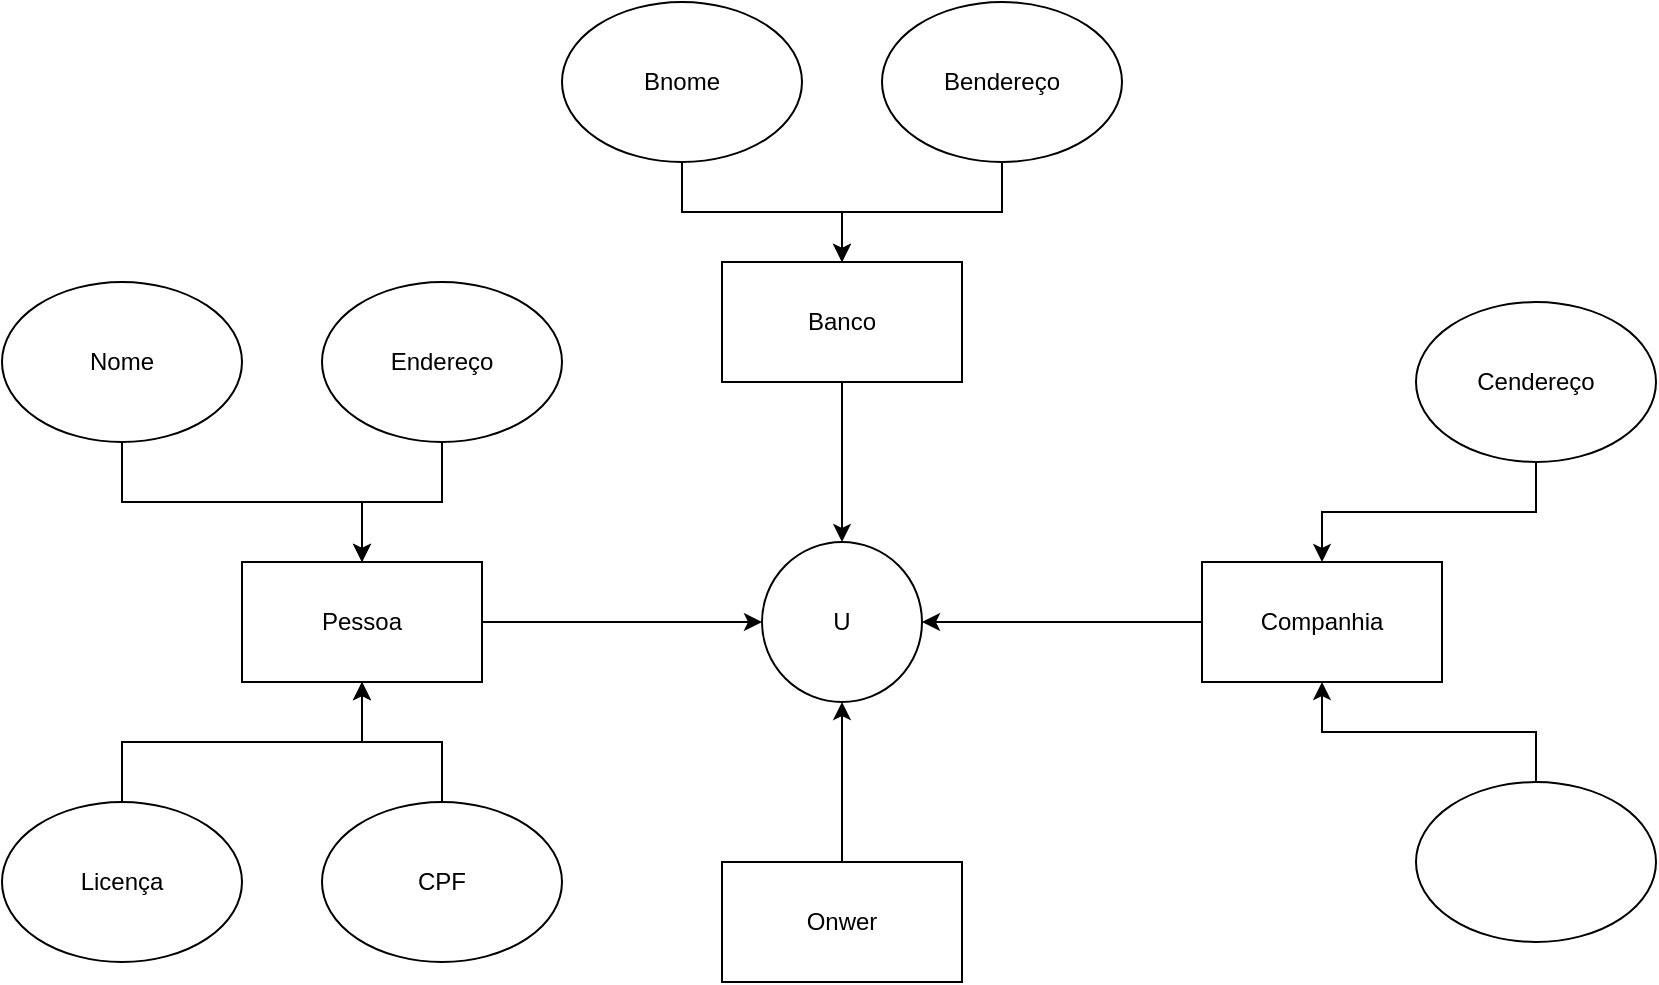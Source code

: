 <mxfile version="20.3.6" type="github"><diagram id="mvdlPLRDkOU3hDx2Ntaw" name="Página-1"><mxGraphModel dx="1051" dy="688" grid="1" gridSize="10" guides="1" tooltips="1" connect="1" arrows="1" fold="1" page="1" pageScale="1" pageWidth="827" pageHeight="1169" math="0" shadow="0"><root><mxCell id="0"/><mxCell id="1" parent="0"/><mxCell id="lcJrBrQA2daUR5bhIHeN-7" style="edgeStyle=orthogonalEdgeStyle;rounded=0;orthogonalLoop=1;jettySize=auto;html=1;entryX=0;entryY=0.5;entryDx=0;entryDy=0;" parent="1" source="lcJrBrQA2daUR5bhIHeN-1" target="lcJrBrQA2daUR5bhIHeN-4" edge="1"><mxGeometry relative="1" as="geometry"/></mxCell><mxCell id="lcJrBrQA2daUR5bhIHeN-1" value="Pessoa" style="rounded=0;whiteSpace=wrap;html=1;" parent="1" vertex="1"><mxGeometry x="120" y="300" width="120" height="60" as="geometry"/></mxCell><mxCell id="lcJrBrQA2daUR5bhIHeN-5" style="edgeStyle=orthogonalEdgeStyle;rounded=0;orthogonalLoop=1;jettySize=auto;html=1;entryX=0.5;entryY=0;entryDx=0;entryDy=0;" parent="1" source="lcJrBrQA2daUR5bhIHeN-2" target="lcJrBrQA2daUR5bhIHeN-4" edge="1"><mxGeometry relative="1" as="geometry"/></mxCell><mxCell id="lcJrBrQA2daUR5bhIHeN-2" value="Banco" style="rounded=0;whiteSpace=wrap;html=1;" parent="1" vertex="1"><mxGeometry x="360" y="150" width="120" height="60" as="geometry"/></mxCell><mxCell id="lcJrBrQA2daUR5bhIHeN-6" style="edgeStyle=orthogonalEdgeStyle;rounded=0;orthogonalLoop=1;jettySize=auto;html=1;entryX=1;entryY=0.5;entryDx=0;entryDy=0;" parent="1" source="lcJrBrQA2daUR5bhIHeN-3" target="lcJrBrQA2daUR5bhIHeN-4" edge="1"><mxGeometry relative="1" as="geometry"/></mxCell><mxCell id="lcJrBrQA2daUR5bhIHeN-3" value="Companhia" style="rounded=0;whiteSpace=wrap;html=1;" parent="1" vertex="1"><mxGeometry x="600" y="300" width="120" height="60" as="geometry"/></mxCell><mxCell id="lcJrBrQA2daUR5bhIHeN-4" value="U" style="ellipse;whiteSpace=wrap;html=1;aspect=fixed;" parent="1" vertex="1"><mxGeometry x="380" y="290" width="80" height="80" as="geometry"/></mxCell><mxCell id="lcJrBrQA2daUR5bhIHeN-9" style="edgeStyle=orthogonalEdgeStyle;rounded=0;orthogonalLoop=1;jettySize=auto;html=1;entryX=0.5;entryY=1;entryDx=0;entryDy=0;" parent="1" source="lcJrBrQA2daUR5bhIHeN-8" target="lcJrBrQA2daUR5bhIHeN-4" edge="1"><mxGeometry relative="1" as="geometry"/></mxCell><mxCell id="lcJrBrQA2daUR5bhIHeN-8" value="Onwer" style="rounded=0;whiteSpace=wrap;html=1;" parent="1" vertex="1"><mxGeometry x="360" y="450" width="120" height="60" as="geometry"/></mxCell><mxCell id="lcJrBrQA2daUR5bhIHeN-18" style="edgeStyle=orthogonalEdgeStyle;rounded=0;orthogonalLoop=1;jettySize=auto;html=1;entryX=0.5;entryY=0;entryDx=0;entryDy=0;" parent="1" source="lcJrBrQA2daUR5bhIHeN-10" target="lcJrBrQA2daUR5bhIHeN-2" edge="1"><mxGeometry relative="1" as="geometry"/></mxCell><mxCell id="lcJrBrQA2daUR5bhIHeN-10" value="Bnome" style="ellipse;whiteSpace=wrap;html=1;" parent="1" vertex="1"><mxGeometry x="280" y="20" width="120" height="80" as="geometry"/></mxCell><mxCell id="lcJrBrQA2daUR5bhIHeN-19" style="edgeStyle=orthogonalEdgeStyle;rounded=0;orthogonalLoop=1;jettySize=auto;html=1;entryX=0.5;entryY=0;entryDx=0;entryDy=0;" parent="1" source="lcJrBrQA2daUR5bhIHeN-11" target="lcJrBrQA2daUR5bhIHeN-2" edge="1"><mxGeometry relative="1" as="geometry"/></mxCell><mxCell id="lcJrBrQA2daUR5bhIHeN-11" value="Bendereço" style="ellipse;whiteSpace=wrap;html=1;" parent="1" vertex="1"><mxGeometry x="440" y="20" width="120" height="80" as="geometry"/></mxCell><mxCell id="lcJrBrQA2daUR5bhIHeN-20" style="edgeStyle=orthogonalEdgeStyle;rounded=0;orthogonalLoop=1;jettySize=auto;html=1;entryX=0.5;entryY=0;entryDx=0;entryDy=0;" parent="1" source="lcJrBrQA2daUR5bhIHeN-12" target="lcJrBrQA2daUR5bhIHeN-3" edge="1"><mxGeometry relative="1" as="geometry"/></mxCell><mxCell id="lcJrBrQA2daUR5bhIHeN-12" value="Cendereço" style="ellipse;whiteSpace=wrap;html=1;" parent="1" vertex="1"><mxGeometry x="707" y="170" width="120" height="80" as="geometry"/></mxCell><mxCell id="lcJrBrQA2daUR5bhIHeN-21" style="edgeStyle=orthogonalEdgeStyle;rounded=0;orthogonalLoop=1;jettySize=auto;html=1;entryX=0.5;entryY=1;entryDx=0;entryDy=0;" parent="1" source="lcJrBrQA2daUR5bhIHeN-13" target="lcJrBrQA2daUR5bhIHeN-3" edge="1"><mxGeometry relative="1" as="geometry"/></mxCell><mxCell id="lcJrBrQA2daUR5bhIHeN-13" value="" style="ellipse;whiteSpace=wrap;html=1;" parent="1" vertex="1"><mxGeometry x="707" y="410" width="120" height="80" as="geometry"/></mxCell><mxCell id="lcJrBrQA2daUR5bhIHeN-22" style="edgeStyle=orthogonalEdgeStyle;rounded=0;orthogonalLoop=1;jettySize=auto;html=1;entryX=0.5;entryY=0;entryDx=0;entryDy=0;" parent="1" source="lcJrBrQA2daUR5bhIHeN-14" target="lcJrBrQA2daUR5bhIHeN-1" edge="1"><mxGeometry relative="1" as="geometry"/></mxCell><mxCell id="lcJrBrQA2daUR5bhIHeN-14" value="Endereço" style="ellipse;whiteSpace=wrap;html=1;" parent="1" vertex="1"><mxGeometry x="160" y="160" width="120" height="80" as="geometry"/></mxCell><mxCell id="lcJrBrQA2daUR5bhIHeN-23" style="edgeStyle=orthogonalEdgeStyle;rounded=0;orthogonalLoop=1;jettySize=auto;html=1;entryX=0.5;entryY=0;entryDx=0;entryDy=0;" parent="1" source="lcJrBrQA2daUR5bhIHeN-15" target="lcJrBrQA2daUR5bhIHeN-1" edge="1"><mxGeometry relative="1" as="geometry"/></mxCell><mxCell id="lcJrBrQA2daUR5bhIHeN-15" value="Nome" style="ellipse;whiteSpace=wrap;html=1;" parent="1" vertex="1"><mxGeometry y="160" width="120" height="80" as="geometry"/></mxCell><mxCell id="lcJrBrQA2daUR5bhIHeN-25" style="edgeStyle=orthogonalEdgeStyle;rounded=0;orthogonalLoop=1;jettySize=auto;html=1;entryX=0.5;entryY=1;entryDx=0;entryDy=0;" parent="1" source="lcJrBrQA2daUR5bhIHeN-16" target="lcJrBrQA2daUR5bhIHeN-1" edge="1"><mxGeometry relative="1" as="geometry"/></mxCell><mxCell id="lcJrBrQA2daUR5bhIHeN-16" value="Licença" style="ellipse;whiteSpace=wrap;html=1;" parent="1" vertex="1"><mxGeometry y="420" width="120" height="80" as="geometry"/></mxCell><mxCell id="lcJrBrQA2daUR5bhIHeN-24" style="edgeStyle=orthogonalEdgeStyle;rounded=0;orthogonalLoop=1;jettySize=auto;html=1;entryX=0.5;entryY=1;entryDx=0;entryDy=0;" parent="1" source="lcJrBrQA2daUR5bhIHeN-17" target="lcJrBrQA2daUR5bhIHeN-1" edge="1"><mxGeometry relative="1" as="geometry"/></mxCell><mxCell id="lcJrBrQA2daUR5bhIHeN-17" value="CPF" style="ellipse;whiteSpace=wrap;html=1;" parent="1" vertex="1"><mxGeometry x="160" y="420" width="120" height="80" as="geometry"/></mxCell></root></mxGraphModel></diagram></mxfile>